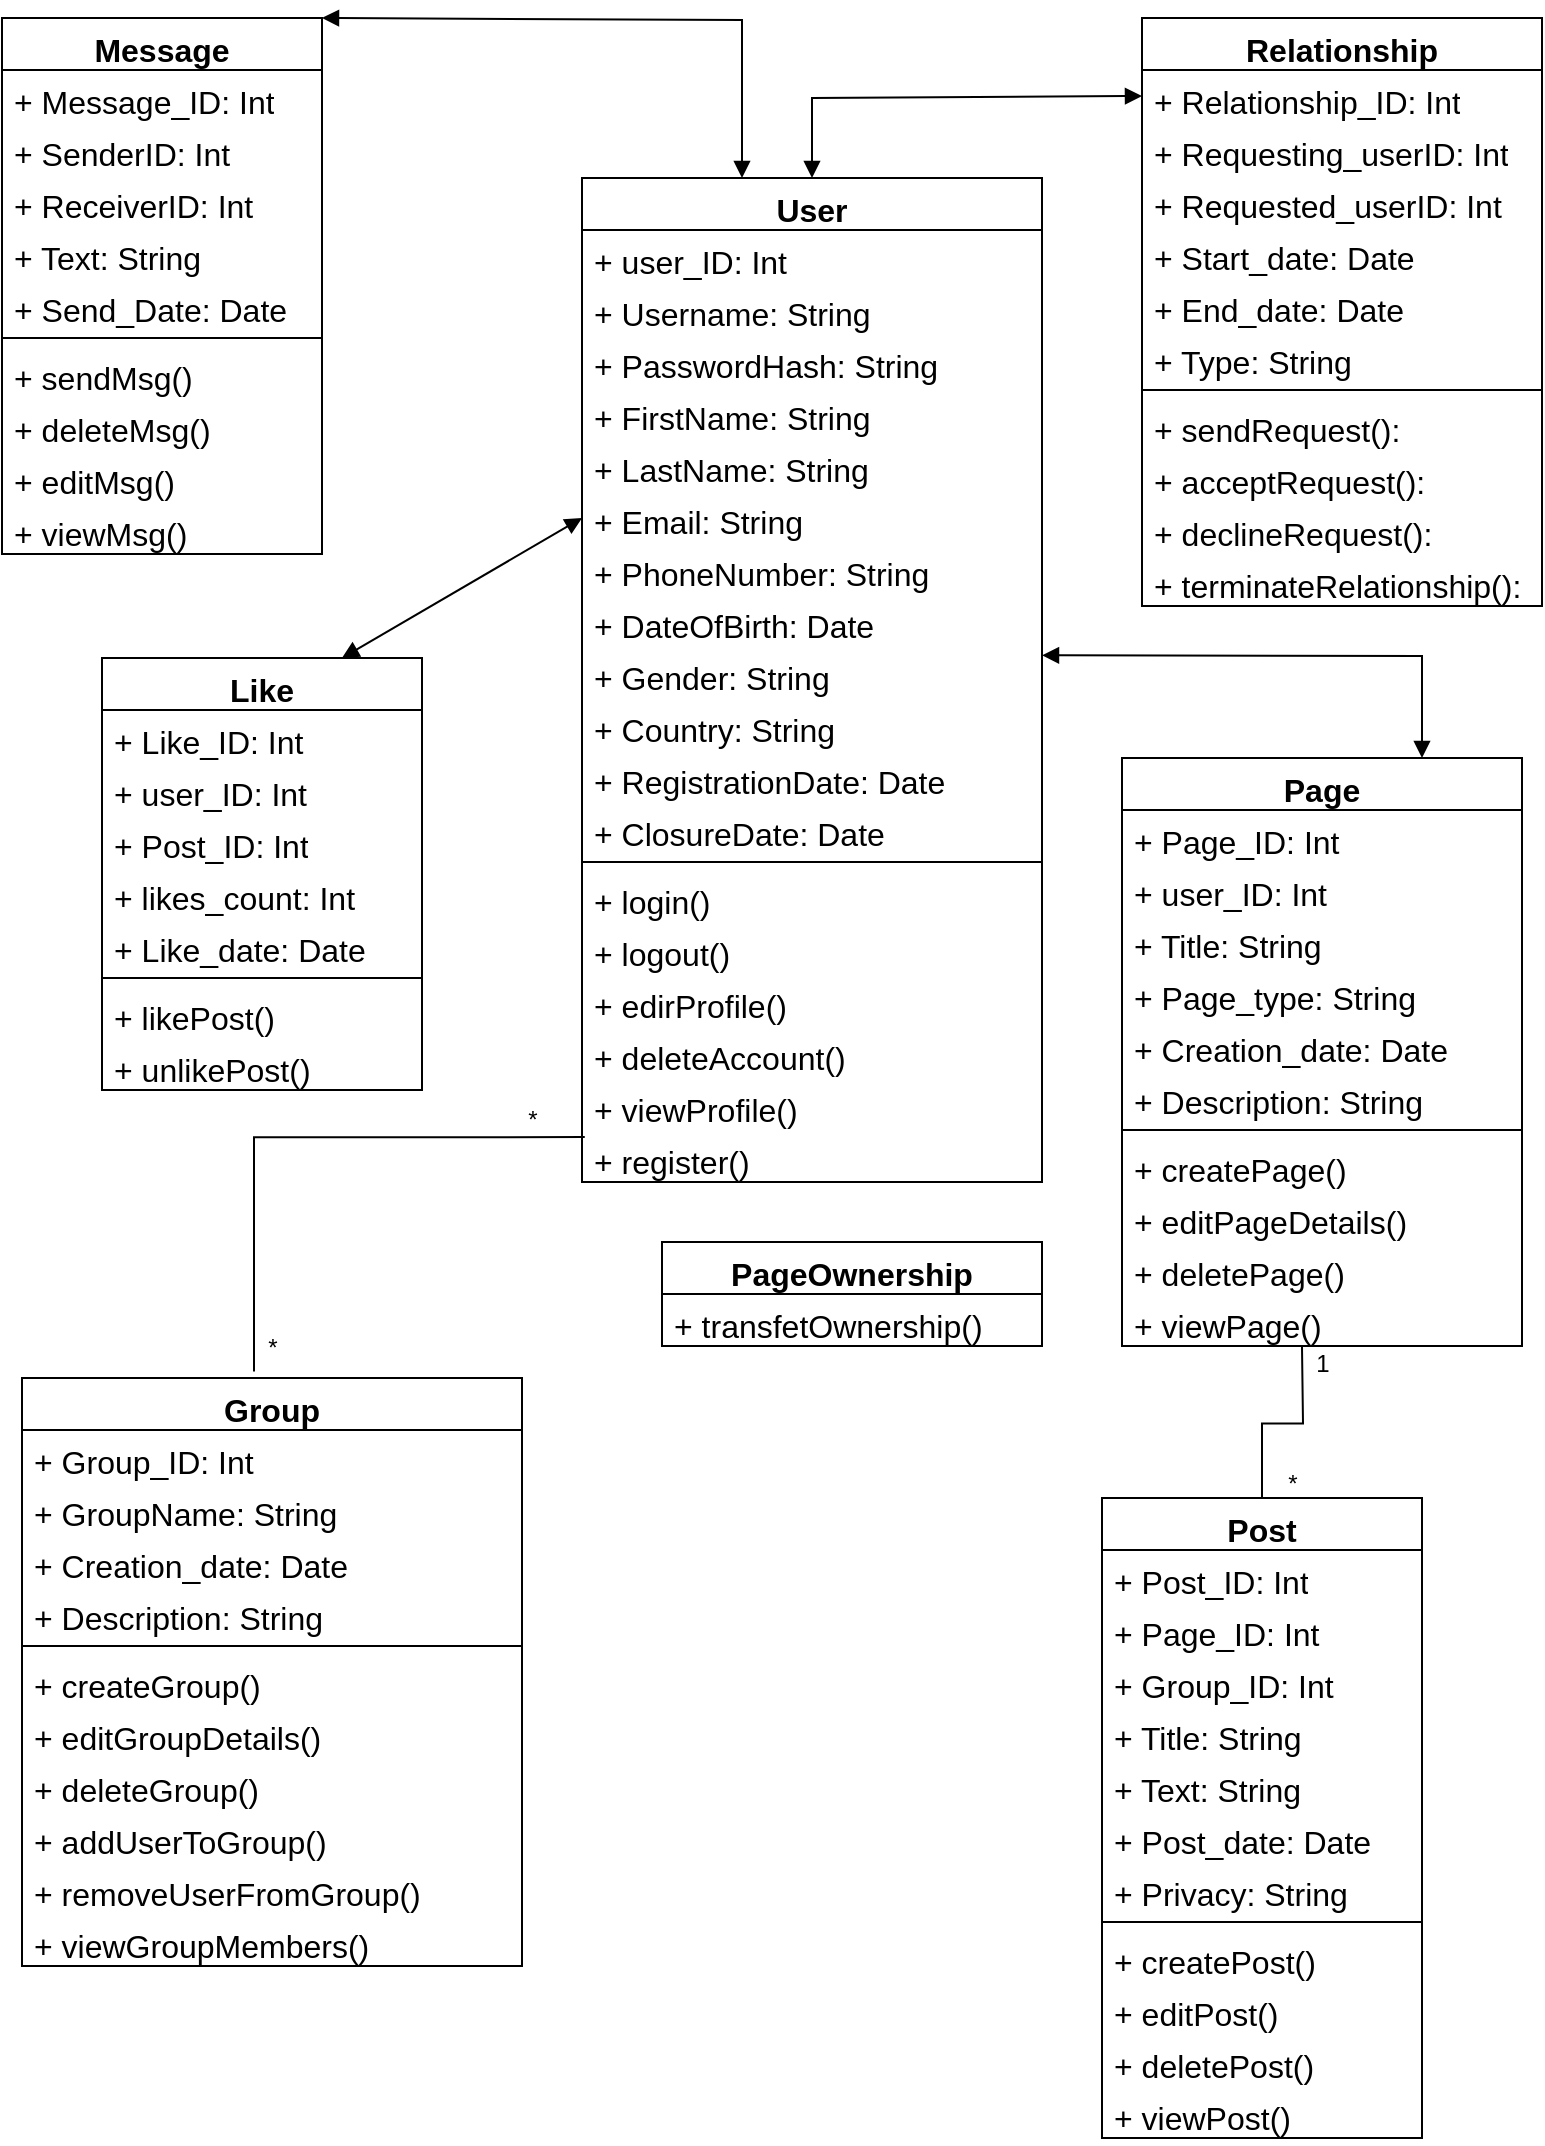 <mxfile version="22.0.8" type="github">
  <diagram id="C5RBs43oDa-KdzZeNtuy" name="Page-1">
    <mxGraphModel dx="1945" dy="887" grid="1" gridSize="10" guides="1" tooltips="1" connect="1" arrows="1" fold="1" page="1" pageScale="1" pageWidth="827" pageHeight="1169" math="0" shadow="0">
      <root>
        <mxCell id="WIyWlLk6GJQsqaUBKTNV-0" />
        <mxCell id="WIyWlLk6GJQsqaUBKTNV-1" parent="WIyWlLk6GJQsqaUBKTNV-0" />
        <mxCell id="ThRtHJyhrlgNvAOaj0hL-0" value="Message" style="swimlane;fontStyle=1;align=center;verticalAlign=top;childLayout=stackLayout;horizontal=1;startSize=26;horizontalStack=0;resizeParent=1;resizeParentMax=0;resizeLast=0;collapsible=1;marginBottom=0;whiteSpace=wrap;html=1;fontSize=16;" parent="WIyWlLk6GJQsqaUBKTNV-1" vertex="1">
          <mxGeometry x="30" y="40" width="160" height="268" as="geometry" />
        </mxCell>
        <mxCell id="ThRtHJyhrlgNvAOaj0hL-1" value="+ Message_ID: Int" style="text;strokeColor=none;fillColor=none;align=left;verticalAlign=top;spacingLeft=4;spacingRight=4;overflow=hidden;rotatable=0;points=[[0,0.5],[1,0.5]];portConstraint=eastwest;whiteSpace=wrap;html=1;fontSize=16;" parent="ThRtHJyhrlgNvAOaj0hL-0" vertex="1">
          <mxGeometry y="26" width="160" height="26" as="geometry" />
        </mxCell>
        <mxCell id="ThRtHJyhrlgNvAOaj0hL-35" value="+ SenderID: Int" style="text;strokeColor=none;fillColor=none;align=left;verticalAlign=top;spacingLeft=4;spacingRight=4;overflow=hidden;rotatable=0;points=[[0,0.5],[1,0.5]];portConstraint=eastwest;whiteSpace=wrap;html=1;fontSize=16;" parent="ThRtHJyhrlgNvAOaj0hL-0" vertex="1">
          <mxGeometry y="52" width="160" height="26" as="geometry" />
        </mxCell>
        <mxCell id="ThRtHJyhrlgNvAOaj0hL-36" value="+ ReceiverID: Int" style="text;strokeColor=none;fillColor=none;align=left;verticalAlign=top;spacingLeft=4;spacingRight=4;overflow=hidden;rotatable=0;points=[[0,0.5],[1,0.5]];portConstraint=eastwest;whiteSpace=wrap;html=1;fontSize=16;" parent="ThRtHJyhrlgNvAOaj0hL-0" vertex="1">
          <mxGeometry y="78" width="160" height="26" as="geometry" />
        </mxCell>
        <mxCell id="ThRtHJyhrlgNvAOaj0hL-38" value="+ Text: String" style="text;strokeColor=none;fillColor=none;align=left;verticalAlign=top;spacingLeft=4;spacingRight=4;overflow=hidden;rotatable=0;points=[[0,0.5],[1,0.5]];portConstraint=eastwest;whiteSpace=wrap;html=1;fontSize=16;" parent="ThRtHJyhrlgNvAOaj0hL-0" vertex="1">
          <mxGeometry y="104" width="160" height="26" as="geometry" />
        </mxCell>
        <mxCell id="ThRtHJyhrlgNvAOaj0hL-37" value="+ Send_Date: Date" style="text;strokeColor=none;fillColor=none;align=left;verticalAlign=top;spacingLeft=4;spacingRight=4;overflow=hidden;rotatable=0;points=[[0,0.5],[1,0.5]];portConstraint=eastwest;whiteSpace=wrap;html=1;fontSize=16;" parent="ThRtHJyhrlgNvAOaj0hL-0" vertex="1">
          <mxGeometry y="130" width="160" height="26" as="geometry" />
        </mxCell>
        <mxCell id="ThRtHJyhrlgNvAOaj0hL-2" value="" style="line;strokeWidth=1;fillColor=none;align=left;verticalAlign=middle;spacingTop=-1;spacingLeft=3;spacingRight=3;rotatable=0;labelPosition=right;points=[];portConstraint=eastwest;strokeColor=inherit;fontSize=16;" parent="ThRtHJyhrlgNvAOaj0hL-0" vertex="1">
          <mxGeometry y="156" width="160" height="8" as="geometry" />
        </mxCell>
        <mxCell id="ThRtHJyhrlgNvAOaj0hL-39" value="+ sendMsg()" style="text;strokeColor=none;fillColor=none;align=left;verticalAlign=top;spacingLeft=4;spacingRight=4;overflow=hidden;rotatable=0;points=[[0,0.5],[1,0.5]];portConstraint=eastwest;whiteSpace=wrap;html=1;fontSize=16;" parent="ThRtHJyhrlgNvAOaj0hL-0" vertex="1">
          <mxGeometry y="164" width="160" height="26" as="geometry" />
        </mxCell>
        <mxCell id="ThRtHJyhrlgNvAOaj0hL-40" value="+ deleteMsg()" style="text;strokeColor=none;fillColor=none;align=left;verticalAlign=top;spacingLeft=4;spacingRight=4;overflow=hidden;rotatable=0;points=[[0,0.5],[1,0.5]];portConstraint=eastwest;whiteSpace=wrap;html=1;fontSize=16;" parent="ThRtHJyhrlgNvAOaj0hL-0" vertex="1">
          <mxGeometry y="190" width="160" height="26" as="geometry" />
        </mxCell>
        <mxCell id="86ihuLmKKEzfIIMD_7gH-0" value="+ editMsg()" style="text;strokeColor=none;fillColor=none;align=left;verticalAlign=top;spacingLeft=4;spacingRight=4;overflow=hidden;rotatable=0;points=[[0,0.5],[1,0.5]];portConstraint=eastwest;whiteSpace=wrap;html=1;fontSize=16;" vertex="1" parent="ThRtHJyhrlgNvAOaj0hL-0">
          <mxGeometry y="216" width="160" height="26" as="geometry" />
        </mxCell>
        <mxCell id="ThRtHJyhrlgNvAOaj0hL-3" value="+ viewMsg()" style="text;strokeColor=none;fillColor=none;align=left;verticalAlign=top;spacingLeft=4;spacingRight=4;overflow=hidden;rotatable=0;points=[[0,0.5],[1,0.5]];portConstraint=eastwest;whiteSpace=wrap;html=1;fontSize=16;" parent="ThRtHJyhrlgNvAOaj0hL-0" vertex="1">
          <mxGeometry y="242" width="160" height="26" as="geometry" />
        </mxCell>
        <mxCell id="ThRtHJyhrlgNvAOaj0hL-4" value="Post" style="swimlane;fontStyle=1;align=center;verticalAlign=top;childLayout=stackLayout;horizontal=1;startSize=26;horizontalStack=0;resizeParent=1;resizeParentMax=0;resizeLast=0;collapsible=1;marginBottom=0;whiteSpace=wrap;html=1;fontSize=16;" parent="WIyWlLk6GJQsqaUBKTNV-1" vertex="1">
          <mxGeometry x="580" y="780" width="160" height="320" as="geometry" />
        </mxCell>
        <mxCell id="ThRtHJyhrlgNvAOaj0hL-5" value="+ Post_ID: Int" style="text;strokeColor=none;fillColor=none;align=left;verticalAlign=top;spacingLeft=4;spacingRight=4;overflow=hidden;rotatable=0;points=[[0,0.5],[1,0.5]];portConstraint=eastwest;whiteSpace=wrap;html=1;fontSize=16;" parent="ThRtHJyhrlgNvAOaj0hL-4" vertex="1">
          <mxGeometry y="26" width="160" height="26" as="geometry" />
        </mxCell>
        <mxCell id="86ihuLmKKEzfIIMD_7gH-53" value="+ Page_ID: Int" style="text;strokeColor=none;fillColor=none;align=left;verticalAlign=top;spacingLeft=4;spacingRight=4;overflow=hidden;rotatable=0;points=[[0,0.5],[1,0.5]];portConstraint=eastwest;whiteSpace=wrap;html=1;fontSize=16;" vertex="1" parent="ThRtHJyhrlgNvAOaj0hL-4">
          <mxGeometry y="52" width="160" height="26" as="geometry" />
        </mxCell>
        <mxCell id="86ihuLmKKEzfIIMD_7gH-55" value="+ Group_ID: Int" style="text;strokeColor=none;fillColor=none;align=left;verticalAlign=top;spacingLeft=4;spacingRight=4;overflow=hidden;rotatable=0;points=[[0,0.5],[1,0.5]];portConstraint=eastwest;whiteSpace=wrap;html=1;fontSize=16;" vertex="1" parent="ThRtHJyhrlgNvAOaj0hL-4">
          <mxGeometry y="78" width="160" height="26" as="geometry" />
        </mxCell>
        <mxCell id="86ihuLmKKEzfIIMD_7gH-54" value="+ Title: String" style="text;strokeColor=none;fillColor=none;align=left;verticalAlign=top;spacingLeft=4;spacingRight=4;overflow=hidden;rotatable=0;points=[[0,0.5],[1,0.5]];portConstraint=eastwest;whiteSpace=wrap;html=1;fontSize=16;" vertex="1" parent="ThRtHJyhrlgNvAOaj0hL-4">
          <mxGeometry y="104" width="160" height="26" as="geometry" />
        </mxCell>
        <mxCell id="86ihuLmKKEzfIIMD_7gH-52" value="+ Text: String" style="text;strokeColor=none;fillColor=none;align=left;verticalAlign=top;spacingLeft=4;spacingRight=4;overflow=hidden;rotatable=0;points=[[0,0.5],[1,0.5]];portConstraint=eastwest;whiteSpace=wrap;html=1;fontSize=16;" vertex="1" parent="ThRtHJyhrlgNvAOaj0hL-4">
          <mxGeometry y="130" width="160" height="26" as="geometry" />
        </mxCell>
        <mxCell id="86ihuLmKKEzfIIMD_7gH-51" value="+ Post_date: Date" style="text;strokeColor=none;fillColor=none;align=left;verticalAlign=top;spacingLeft=4;spacingRight=4;overflow=hidden;rotatable=0;points=[[0,0.5],[1,0.5]];portConstraint=eastwest;whiteSpace=wrap;html=1;fontSize=16;" vertex="1" parent="ThRtHJyhrlgNvAOaj0hL-4">
          <mxGeometry y="156" width="160" height="26" as="geometry" />
        </mxCell>
        <mxCell id="86ihuLmKKEzfIIMD_7gH-50" value="+ Privacy: String" style="text;strokeColor=none;fillColor=none;align=left;verticalAlign=top;spacingLeft=4;spacingRight=4;overflow=hidden;rotatable=0;points=[[0,0.5],[1,0.5]];portConstraint=eastwest;whiteSpace=wrap;html=1;fontSize=16;" vertex="1" parent="ThRtHJyhrlgNvAOaj0hL-4">
          <mxGeometry y="182" width="160" height="26" as="geometry" />
        </mxCell>
        <mxCell id="ThRtHJyhrlgNvAOaj0hL-6" value="" style="line;strokeWidth=1;fillColor=none;align=left;verticalAlign=middle;spacingTop=-1;spacingLeft=3;spacingRight=3;rotatable=0;labelPosition=right;points=[];portConstraint=eastwest;strokeColor=inherit;fontSize=16;" parent="ThRtHJyhrlgNvAOaj0hL-4" vertex="1">
          <mxGeometry y="208" width="160" height="8" as="geometry" />
        </mxCell>
        <mxCell id="86ihuLmKKEzfIIMD_7gH-56" value="+ createPost()" style="text;strokeColor=none;fillColor=none;align=left;verticalAlign=top;spacingLeft=4;spacingRight=4;overflow=hidden;rotatable=0;points=[[0,0.5],[1,0.5]];portConstraint=eastwest;whiteSpace=wrap;html=1;fontSize=16;" vertex="1" parent="ThRtHJyhrlgNvAOaj0hL-4">
          <mxGeometry y="216" width="160" height="26" as="geometry" />
        </mxCell>
        <mxCell id="86ihuLmKKEzfIIMD_7gH-58" value="+ editPost()" style="text;strokeColor=none;fillColor=none;align=left;verticalAlign=top;spacingLeft=4;spacingRight=4;overflow=hidden;rotatable=0;points=[[0,0.5],[1,0.5]];portConstraint=eastwest;whiteSpace=wrap;html=1;fontSize=16;" vertex="1" parent="ThRtHJyhrlgNvAOaj0hL-4">
          <mxGeometry y="242" width="160" height="26" as="geometry" />
        </mxCell>
        <mxCell id="86ihuLmKKEzfIIMD_7gH-57" value="+ deletePost()" style="text;strokeColor=none;fillColor=none;align=left;verticalAlign=top;spacingLeft=4;spacingRight=4;overflow=hidden;rotatable=0;points=[[0,0.5],[1,0.5]];portConstraint=eastwest;whiteSpace=wrap;html=1;fontSize=16;" vertex="1" parent="ThRtHJyhrlgNvAOaj0hL-4">
          <mxGeometry y="268" width="160" height="26" as="geometry" />
        </mxCell>
        <mxCell id="ThRtHJyhrlgNvAOaj0hL-7" value="+ viewPost()" style="text;strokeColor=none;fillColor=none;align=left;verticalAlign=top;spacingLeft=4;spacingRight=4;overflow=hidden;rotatable=0;points=[[0,0.5],[1,0.5]];portConstraint=eastwest;whiteSpace=wrap;html=1;fontSize=16;" parent="ThRtHJyhrlgNvAOaj0hL-4" vertex="1">
          <mxGeometry y="294" width="160" height="26" as="geometry" />
        </mxCell>
        <mxCell id="ThRtHJyhrlgNvAOaj0hL-8" value="User" style="swimlane;fontStyle=1;align=center;verticalAlign=top;childLayout=stackLayout;horizontal=1;startSize=26;horizontalStack=0;resizeParent=1;resizeParentMax=0;resizeLast=0;collapsible=1;marginBottom=0;whiteSpace=wrap;html=1;fontSize=16;" parent="WIyWlLk6GJQsqaUBKTNV-1" vertex="1">
          <mxGeometry x="320" y="120" width="230" height="502" as="geometry" />
        </mxCell>
        <mxCell id="ThRtHJyhrlgNvAOaj0hL-9" value="+ user_ID: Int" style="text;strokeColor=none;fillColor=none;align=left;verticalAlign=top;spacingLeft=4;spacingRight=4;overflow=hidden;rotatable=0;points=[[0,0.5],[1,0.5]];portConstraint=eastwest;whiteSpace=wrap;html=1;fontSize=16;" parent="ThRtHJyhrlgNvAOaj0hL-8" vertex="1">
          <mxGeometry y="26" width="230" height="26" as="geometry" />
        </mxCell>
        <mxCell id="86ihuLmKKEzfIIMD_7gH-1" value="+ Username: String" style="text;strokeColor=none;fillColor=none;align=left;verticalAlign=top;spacingLeft=4;spacingRight=4;overflow=hidden;rotatable=0;points=[[0,0.5],[1,0.5]];portConstraint=eastwest;whiteSpace=wrap;html=1;fontSize=16;" vertex="1" parent="ThRtHJyhrlgNvAOaj0hL-8">
          <mxGeometry y="52" width="230" height="26" as="geometry" />
        </mxCell>
        <mxCell id="86ihuLmKKEzfIIMD_7gH-4" value="+ PasswordHash: String" style="text;strokeColor=none;fillColor=none;align=left;verticalAlign=top;spacingLeft=4;spacingRight=4;overflow=hidden;rotatable=0;points=[[0,0.5],[1,0.5]];portConstraint=eastwest;whiteSpace=wrap;html=1;fontSize=16;" vertex="1" parent="ThRtHJyhrlgNvAOaj0hL-8">
          <mxGeometry y="78" width="230" height="26" as="geometry" />
        </mxCell>
        <mxCell id="86ihuLmKKEzfIIMD_7gH-6" value="+ FirstName: String" style="text;strokeColor=none;fillColor=none;align=left;verticalAlign=top;spacingLeft=4;spacingRight=4;overflow=hidden;rotatable=0;points=[[0,0.5],[1,0.5]];portConstraint=eastwest;whiteSpace=wrap;html=1;fontSize=16;" vertex="1" parent="ThRtHJyhrlgNvAOaj0hL-8">
          <mxGeometry y="104" width="230" height="26" as="geometry" />
        </mxCell>
        <mxCell id="86ihuLmKKEzfIIMD_7gH-9" value="+ LastName: String" style="text;strokeColor=none;fillColor=none;align=left;verticalAlign=top;spacingLeft=4;spacingRight=4;overflow=hidden;rotatable=0;points=[[0,0.5],[1,0.5]];portConstraint=eastwest;whiteSpace=wrap;html=1;fontSize=16;" vertex="1" parent="ThRtHJyhrlgNvAOaj0hL-8">
          <mxGeometry y="130" width="230" height="26" as="geometry" />
        </mxCell>
        <mxCell id="86ihuLmKKEzfIIMD_7gH-8" value="+ Email: String" style="text;strokeColor=none;fillColor=none;align=left;verticalAlign=top;spacingLeft=4;spacingRight=4;overflow=hidden;rotatable=0;points=[[0,0.5],[1,0.5]];portConstraint=eastwest;whiteSpace=wrap;html=1;fontSize=16;" vertex="1" parent="ThRtHJyhrlgNvAOaj0hL-8">
          <mxGeometry y="156" width="230" height="26" as="geometry" />
        </mxCell>
        <mxCell id="86ihuLmKKEzfIIMD_7gH-11" value="+ PhoneNumber: String" style="text;strokeColor=none;fillColor=none;align=left;verticalAlign=top;spacingLeft=4;spacingRight=4;overflow=hidden;rotatable=0;points=[[0,0.5],[1,0.5]];portConstraint=eastwest;whiteSpace=wrap;html=1;fontSize=16;" vertex="1" parent="ThRtHJyhrlgNvAOaj0hL-8">
          <mxGeometry y="182" width="230" height="26" as="geometry" />
        </mxCell>
        <mxCell id="86ihuLmKKEzfIIMD_7gH-7" value="+ DateOfBirth: Date" style="text;strokeColor=none;fillColor=none;align=left;verticalAlign=top;spacingLeft=4;spacingRight=4;overflow=hidden;rotatable=0;points=[[0,0.5],[1,0.5]];portConstraint=eastwest;whiteSpace=wrap;html=1;fontSize=16;" vertex="1" parent="ThRtHJyhrlgNvAOaj0hL-8">
          <mxGeometry y="208" width="230" height="26" as="geometry" />
        </mxCell>
        <mxCell id="86ihuLmKKEzfIIMD_7gH-5" value="+ Gender: String" style="text;strokeColor=none;fillColor=none;align=left;verticalAlign=top;spacingLeft=4;spacingRight=4;overflow=hidden;rotatable=0;points=[[0,0.5],[1,0.5]];portConstraint=eastwest;whiteSpace=wrap;html=1;fontSize=16;" vertex="1" parent="ThRtHJyhrlgNvAOaj0hL-8">
          <mxGeometry y="234" width="230" height="26" as="geometry" />
        </mxCell>
        <mxCell id="86ihuLmKKEzfIIMD_7gH-2" value="+ Country: String" style="text;strokeColor=none;fillColor=none;align=left;verticalAlign=top;spacingLeft=4;spacingRight=4;overflow=hidden;rotatable=0;points=[[0,0.5],[1,0.5]];portConstraint=eastwest;whiteSpace=wrap;html=1;fontSize=16;" vertex="1" parent="ThRtHJyhrlgNvAOaj0hL-8">
          <mxGeometry y="260" width="230" height="26" as="geometry" />
        </mxCell>
        <mxCell id="86ihuLmKKEzfIIMD_7gH-3" value="+ RegistrationDate: Date" style="text;strokeColor=none;fillColor=none;align=left;verticalAlign=top;spacingLeft=4;spacingRight=4;overflow=hidden;rotatable=0;points=[[0,0.5],[1,0.5]];portConstraint=eastwest;whiteSpace=wrap;html=1;fontSize=16;" vertex="1" parent="ThRtHJyhrlgNvAOaj0hL-8">
          <mxGeometry y="286" width="230" height="26" as="geometry" />
        </mxCell>
        <mxCell id="86ihuLmKKEzfIIMD_7gH-12" value="+ ClosureDate: Date" style="text;strokeColor=none;fillColor=none;align=left;verticalAlign=top;spacingLeft=4;spacingRight=4;overflow=hidden;rotatable=0;points=[[0,0.5],[1,0.5]];portConstraint=eastwest;whiteSpace=wrap;html=1;fontSize=16;" vertex="1" parent="ThRtHJyhrlgNvAOaj0hL-8">
          <mxGeometry y="312" width="230" height="26" as="geometry" />
        </mxCell>
        <mxCell id="ThRtHJyhrlgNvAOaj0hL-10" value="" style="line;strokeWidth=1;fillColor=none;align=left;verticalAlign=middle;spacingTop=-1;spacingLeft=3;spacingRight=3;rotatable=0;labelPosition=right;points=[];portConstraint=eastwest;strokeColor=inherit;fontSize=16;" parent="ThRtHJyhrlgNvAOaj0hL-8" vertex="1">
          <mxGeometry y="338" width="230" height="8" as="geometry" />
        </mxCell>
        <mxCell id="86ihuLmKKEzfIIMD_7gH-15" value="+ login()" style="text;strokeColor=none;fillColor=none;align=left;verticalAlign=top;spacingLeft=4;spacingRight=4;overflow=hidden;rotatable=0;points=[[0,0.5],[1,0.5]];portConstraint=eastwest;whiteSpace=wrap;html=1;fontSize=16;" vertex="1" parent="ThRtHJyhrlgNvAOaj0hL-8">
          <mxGeometry y="346" width="230" height="26" as="geometry" />
        </mxCell>
        <mxCell id="86ihuLmKKEzfIIMD_7gH-16" value="+ logout()" style="text;strokeColor=none;fillColor=none;align=left;verticalAlign=top;spacingLeft=4;spacingRight=4;overflow=hidden;rotatable=0;points=[[0,0.5],[1,0.5]];portConstraint=eastwest;whiteSpace=wrap;html=1;fontSize=16;" vertex="1" parent="ThRtHJyhrlgNvAOaj0hL-8">
          <mxGeometry y="372" width="230" height="26" as="geometry" />
        </mxCell>
        <mxCell id="86ihuLmKKEzfIIMD_7gH-17" value="+ edirProfile()" style="text;strokeColor=none;fillColor=none;align=left;verticalAlign=top;spacingLeft=4;spacingRight=4;overflow=hidden;rotatable=0;points=[[0,0.5],[1,0.5]];portConstraint=eastwest;whiteSpace=wrap;html=1;fontSize=16;" vertex="1" parent="ThRtHJyhrlgNvAOaj0hL-8">
          <mxGeometry y="398" width="230" height="26" as="geometry" />
        </mxCell>
        <mxCell id="86ihuLmKKEzfIIMD_7gH-14" value="+ deleteAccount()" style="text;strokeColor=none;fillColor=none;align=left;verticalAlign=top;spacingLeft=4;spacingRight=4;overflow=hidden;rotatable=0;points=[[0,0.5],[1,0.5]];portConstraint=eastwest;whiteSpace=wrap;html=1;fontSize=16;" vertex="1" parent="ThRtHJyhrlgNvAOaj0hL-8">
          <mxGeometry y="424" width="230" height="26" as="geometry" />
        </mxCell>
        <mxCell id="86ihuLmKKEzfIIMD_7gH-13" value="+ viewProfile()" style="text;strokeColor=none;fillColor=none;align=left;verticalAlign=top;spacingLeft=4;spacingRight=4;overflow=hidden;rotatable=0;points=[[0,0.5],[1,0.5]];portConstraint=eastwest;whiteSpace=wrap;html=1;fontSize=16;" vertex="1" parent="ThRtHJyhrlgNvAOaj0hL-8">
          <mxGeometry y="450" width="230" height="26" as="geometry" />
        </mxCell>
        <mxCell id="ThRtHJyhrlgNvAOaj0hL-11" value="+ register()" style="text;strokeColor=none;fillColor=none;align=left;verticalAlign=top;spacingLeft=4;spacingRight=4;overflow=hidden;rotatable=0;points=[[0,0.5],[1,0.5]];portConstraint=eastwest;whiteSpace=wrap;html=1;fontSize=16;" parent="ThRtHJyhrlgNvAOaj0hL-8" vertex="1">
          <mxGeometry y="476" width="230" height="26" as="geometry" />
        </mxCell>
        <mxCell id="ThRtHJyhrlgNvAOaj0hL-12" value="PageOwnership" style="swimlane;fontStyle=1;align=center;verticalAlign=top;childLayout=stackLayout;horizontal=1;startSize=26;horizontalStack=0;resizeParent=1;resizeParentMax=0;resizeLast=0;collapsible=1;marginBottom=0;whiteSpace=wrap;html=1;fontSize=16;" parent="WIyWlLk6GJQsqaUBKTNV-1" vertex="1">
          <mxGeometry x="360" y="652" width="190" height="52" as="geometry" />
        </mxCell>
        <mxCell id="ThRtHJyhrlgNvAOaj0hL-15" value="+ transfetOwnership()" style="text;strokeColor=none;fillColor=none;align=left;verticalAlign=top;spacingLeft=4;spacingRight=4;overflow=hidden;rotatable=0;points=[[0,0.5],[1,0.5]];portConstraint=eastwest;whiteSpace=wrap;html=1;fontSize=16;" parent="ThRtHJyhrlgNvAOaj0hL-12" vertex="1">
          <mxGeometry y="26" width="190" height="26" as="geometry" />
        </mxCell>
        <mxCell id="ThRtHJyhrlgNvAOaj0hL-16" value="Page" style="swimlane;fontStyle=1;align=center;verticalAlign=top;childLayout=stackLayout;horizontal=1;startSize=26;horizontalStack=0;resizeParent=1;resizeParentMax=0;resizeLast=0;collapsible=1;marginBottom=0;whiteSpace=wrap;html=1;fontSize=16;" parent="WIyWlLk6GJQsqaUBKTNV-1" vertex="1">
          <mxGeometry x="590" y="410" width="200" height="294" as="geometry" />
        </mxCell>
        <mxCell id="ThRtHJyhrlgNvAOaj0hL-17" value="+ Page_ID: Int" style="text;strokeColor=none;fillColor=none;align=left;verticalAlign=top;spacingLeft=4;spacingRight=4;overflow=hidden;rotatable=0;points=[[0,0.5],[1,0.5]];portConstraint=eastwest;whiteSpace=wrap;html=1;fontSize=16;" parent="ThRtHJyhrlgNvAOaj0hL-16" vertex="1">
          <mxGeometry y="26" width="200" height="26" as="geometry" />
        </mxCell>
        <mxCell id="86ihuLmKKEzfIIMD_7gH-27" value="+ user_ID: Int" style="text;strokeColor=none;fillColor=none;align=left;verticalAlign=top;spacingLeft=4;spacingRight=4;overflow=hidden;rotatable=0;points=[[0,0.5],[1,0.5]];portConstraint=eastwest;whiteSpace=wrap;html=1;fontSize=16;" vertex="1" parent="ThRtHJyhrlgNvAOaj0hL-16">
          <mxGeometry y="52" width="200" height="26" as="geometry" />
        </mxCell>
        <mxCell id="86ihuLmKKEzfIIMD_7gH-30" value="+ Title: String" style="text;strokeColor=none;fillColor=none;align=left;verticalAlign=top;spacingLeft=4;spacingRight=4;overflow=hidden;rotatable=0;points=[[0,0.5],[1,0.5]];portConstraint=eastwest;whiteSpace=wrap;html=1;fontSize=16;" vertex="1" parent="ThRtHJyhrlgNvAOaj0hL-16">
          <mxGeometry y="78" width="200" height="26" as="geometry" />
        </mxCell>
        <mxCell id="86ihuLmKKEzfIIMD_7gH-31" value="+ Page_type: String" style="text;strokeColor=none;fillColor=none;align=left;verticalAlign=top;spacingLeft=4;spacingRight=4;overflow=hidden;rotatable=0;points=[[0,0.5],[1,0.5]];portConstraint=eastwest;whiteSpace=wrap;html=1;fontSize=16;" vertex="1" parent="ThRtHJyhrlgNvAOaj0hL-16">
          <mxGeometry y="104" width="200" height="26" as="geometry" />
        </mxCell>
        <mxCell id="86ihuLmKKEzfIIMD_7gH-29" value="+ Creation_date: Date" style="text;strokeColor=none;fillColor=none;align=left;verticalAlign=top;spacingLeft=4;spacingRight=4;overflow=hidden;rotatable=0;points=[[0,0.5],[1,0.5]];portConstraint=eastwest;whiteSpace=wrap;html=1;fontSize=16;" vertex="1" parent="ThRtHJyhrlgNvAOaj0hL-16">
          <mxGeometry y="130" width="200" height="26" as="geometry" />
        </mxCell>
        <mxCell id="86ihuLmKKEzfIIMD_7gH-28" value="+ Description: String" style="text;strokeColor=none;fillColor=none;align=left;verticalAlign=top;spacingLeft=4;spacingRight=4;overflow=hidden;rotatable=0;points=[[0,0.5],[1,0.5]];portConstraint=eastwest;whiteSpace=wrap;html=1;fontSize=16;" vertex="1" parent="ThRtHJyhrlgNvAOaj0hL-16">
          <mxGeometry y="156" width="200" height="26" as="geometry" />
        </mxCell>
        <mxCell id="ThRtHJyhrlgNvAOaj0hL-18" value="" style="line;strokeWidth=1;fillColor=none;align=left;verticalAlign=middle;spacingTop=-1;spacingLeft=3;spacingRight=3;rotatable=0;labelPosition=right;points=[];portConstraint=eastwest;strokeColor=inherit;fontSize=16;" parent="ThRtHJyhrlgNvAOaj0hL-16" vertex="1">
          <mxGeometry y="182" width="200" height="8" as="geometry" />
        </mxCell>
        <mxCell id="86ihuLmKKEzfIIMD_7gH-32" value="+ createPage()" style="text;strokeColor=none;fillColor=none;align=left;verticalAlign=top;spacingLeft=4;spacingRight=4;overflow=hidden;rotatable=0;points=[[0,0.5],[1,0.5]];portConstraint=eastwest;whiteSpace=wrap;html=1;fontSize=16;" vertex="1" parent="ThRtHJyhrlgNvAOaj0hL-16">
          <mxGeometry y="190" width="200" height="26" as="geometry" />
        </mxCell>
        <mxCell id="86ihuLmKKEzfIIMD_7gH-34" value="+ editPageDetails()" style="text;strokeColor=none;fillColor=none;align=left;verticalAlign=top;spacingLeft=4;spacingRight=4;overflow=hidden;rotatable=0;points=[[0,0.5],[1,0.5]];portConstraint=eastwest;whiteSpace=wrap;html=1;fontSize=16;" vertex="1" parent="ThRtHJyhrlgNvAOaj0hL-16">
          <mxGeometry y="216" width="200" height="26" as="geometry" />
        </mxCell>
        <mxCell id="86ihuLmKKEzfIIMD_7gH-33" value="+ deletePage()" style="text;strokeColor=none;fillColor=none;align=left;verticalAlign=top;spacingLeft=4;spacingRight=4;overflow=hidden;rotatable=0;points=[[0,0.5],[1,0.5]];portConstraint=eastwest;whiteSpace=wrap;html=1;fontSize=16;" vertex="1" parent="ThRtHJyhrlgNvAOaj0hL-16">
          <mxGeometry y="242" width="200" height="26" as="geometry" />
        </mxCell>
        <mxCell id="ThRtHJyhrlgNvAOaj0hL-19" value="+ viewPage()" style="text;strokeColor=none;fillColor=none;align=left;verticalAlign=top;spacingLeft=4;spacingRight=4;overflow=hidden;rotatable=0;points=[[0,0.5],[1,0.5]];portConstraint=eastwest;whiteSpace=wrap;html=1;fontSize=16;" parent="ThRtHJyhrlgNvAOaj0hL-16" vertex="1">
          <mxGeometry y="268" width="200" height="26" as="geometry" />
        </mxCell>
        <mxCell id="ThRtHJyhrlgNvAOaj0hL-20" value="Relationship" style="swimlane;fontStyle=1;align=center;verticalAlign=top;childLayout=stackLayout;horizontal=1;startSize=26;horizontalStack=0;resizeParent=1;resizeParentMax=0;resizeLast=0;collapsible=1;marginBottom=0;whiteSpace=wrap;html=1;fontSize=16;" parent="WIyWlLk6GJQsqaUBKTNV-1" vertex="1">
          <mxGeometry x="600" y="40" width="200" height="294" as="geometry" />
        </mxCell>
        <mxCell id="86ihuLmKKEzfIIMD_7gH-19" value="+ Relationship_ID: Int" style="text;strokeColor=none;fillColor=none;align=left;verticalAlign=top;spacingLeft=4;spacingRight=4;overflow=hidden;rotatable=0;points=[[0,0.5],[1,0.5]];portConstraint=eastwest;whiteSpace=wrap;html=1;fontSize=16;" vertex="1" parent="ThRtHJyhrlgNvAOaj0hL-20">
          <mxGeometry y="26" width="200" height="26" as="geometry" />
        </mxCell>
        <mxCell id="86ihuLmKKEzfIIMD_7gH-18" value="+ Requesting_userID: Int" style="text;strokeColor=none;fillColor=none;align=left;verticalAlign=top;spacingLeft=4;spacingRight=4;overflow=hidden;rotatable=0;points=[[0,0.5],[1,0.5]];portConstraint=eastwest;whiteSpace=wrap;html=1;fontSize=16;" vertex="1" parent="ThRtHJyhrlgNvAOaj0hL-20">
          <mxGeometry y="52" width="200" height="26" as="geometry" />
        </mxCell>
        <mxCell id="86ihuLmKKEzfIIMD_7gH-20" value="+ Requested_userID: Int" style="text;strokeColor=none;fillColor=none;align=left;verticalAlign=top;spacingLeft=4;spacingRight=4;overflow=hidden;rotatable=0;points=[[0,0.5],[1,0.5]];portConstraint=eastwest;whiteSpace=wrap;html=1;fontSize=16;" vertex="1" parent="ThRtHJyhrlgNvAOaj0hL-20">
          <mxGeometry y="78" width="200" height="26" as="geometry" />
        </mxCell>
        <mxCell id="ThRtHJyhrlgNvAOaj0hL-21" value="+ Start_date: Date" style="text;strokeColor=none;fillColor=none;align=left;verticalAlign=top;spacingLeft=4;spacingRight=4;overflow=hidden;rotatable=0;points=[[0,0.5],[1,0.5]];portConstraint=eastwest;whiteSpace=wrap;html=1;fontSize=16;" parent="ThRtHJyhrlgNvAOaj0hL-20" vertex="1">
          <mxGeometry y="104" width="200" height="26" as="geometry" />
        </mxCell>
        <mxCell id="86ihuLmKKEzfIIMD_7gH-21" value="+ End_date: Date" style="text;strokeColor=none;fillColor=none;align=left;verticalAlign=top;spacingLeft=4;spacingRight=4;overflow=hidden;rotatable=0;points=[[0,0.5],[1,0.5]];portConstraint=eastwest;whiteSpace=wrap;html=1;fontSize=16;" vertex="1" parent="ThRtHJyhrlgNvAOaj0hL-20">
          <mxGeometry y="130" width="200" height="26" as="geometry" />
        </mxCell>
        <mxCell id="86ihuLmKKEzfIIMD_7gH-22" value="+ Type: String" style="text;strokeColor=none;fillColor=none;align=left;verticalAlign=top;spacingLeft=4;spacingRight=4;overflow=hidden;rotatable=0;points=[[0,0.5],[1,0.5]];portConstraint=eastwest;whiteSpace=wrap;html=1;fontSize=16;" vertex="1" parent="ThRtHJyhrlgNvAOaj0hL-20">
          <mxGeometry y="156" width="200" height="26" as="geometry" />
        </mxCell>
        <mxCell id="ThRtHJyhrlgNvAOaj0hL-22" value="" style="line;strokeWidth=1;fillColor=none;align=left;verticalAlign=middle;spacingTop=-1;spacingLeft=3;spacingRight=3;rotatable=0;labelPosition=right;points=[];portConstraint=eastwest;strokeColor=inherit;fontSize=16;" parent="ThRtHJyhrlgNvAOaj0hL-20" vertex="1">
          <mxGeometry y="182" width="200" height="8" as="geometry" />
        </mxCell>
        <mxCell id="86ihuLmKKEzfIIMD_7gH-23" value="+ sendRequest():" style="text;strokeColor=none;fillColor=none;align=left;verticalAlign=top;spacingLeft=4;spacingRight=4;overflow=hidden;rotatable=0;points=[[0,0.5],[1,0.5]];portConstraint=eastwest;whiteSpace=wrap;html=1;fontSize=16;" vertex="1" parent="ThRtHJyhrlgNvAOaj0hL-20">
          <mxGeometry y="190" width="200" height="26" as="geometry" />
        </mxCell>
        <mxCell id="86ihuLmKKEzfIIMD_7gH-25" value="+ acceptRequest():" style="text;strokeColor=none;fillColor=none;align=left;verticalAlign=top;spacingLeft=4;spacingRight=4;overflow=hidden;rotatable=0;points=[[0,0.5],[1,0.5]];portConstraint=eastwest;whiteSpace=wrap;html=1;fontSize=16;" vertex="1" parent="ThRtHJyhrlgNvAOaj0hL-20">
          <mxGeometry y="216" width="200" height="26" as="geometry" />
        </mxCell>
        <mxCell id="86ihuLmKKEzfIIMD_7gH-24" value="+ declineRequest():" style="text;strokeColor=none;fillColor=none;align=left;verticalAlign=top;spacingLeft=4;spacingRight=4;overflow=hidden;rotatable=0;points=[[0,0.5],[1,0.5]];portConstraint=eastwest;whiteSpace=wrap;html=1;fontSize=16;" vertex="1" parent="ThRtHJyhrlgNvAOaj0hL-20">
          <mxGeometry y="242" width="200" height="26" as="geometry" />
        </mxCell>
        <mxCell id="ThRtHJyhrlgNvAOaj0hL-23" value="+ terminateRelationship():" style="text;strokeColor=none;fillColor=none;align=left;verticalAlign=top;spacingLeft=4;spacingRight=4;overflow=hidden;rotatable=0;points=[[0,0.5],[1,0.5]];portConstraint=eastwest;whiteSpace=wrap;html=1;fontSize=16;" parent="ThRtHJyhrlgNvAOaj0hL-20" vertex="1">
          <mxGeometry y="268" width="200" height="26" as="geometry" />
        </mxCell>
        <mxCell id="ThRtHJyhrlgNvAOaj0hL-24" value="Group" style="swimlane;fontStyle=1;align=center;verticalAlign=top;childLayout=stackLayout;horizontal=1;startSize=26;horizontalStack=0;resizeParent=1;resizeParentMax=0;resizeLast=0;collapsible=1;marginBottom=0;whiteSpace=wrap;html=1;fontSize=16;" parent="WIyWlLk6GJQsqaUBKTNV-1" vertex="1">
          <mxGeometry x="40" y="720" width="250" height="294" as="geometry" />
        </mxCell>
        <mxCell id="86ihuLmKKEzfIIMD_7gH-40" value="+ Group_ID: Int" style="text;strokeColor=none;fillColor=none;align=left;verticalAlign=top;spacingLeft=4;spacingRight=4;overflow=hidden;rotatable=0;points=[[0,0.5],[1,0.5]];portConstraint=eastwest;whiteSpace=wrap;html=1;fontSize=16;" vertex="1" parent="ThRtHJyhrlgNvAOaj0hL-24">
          <mxGeometry y="26" width="250" height="26" as="geometry" />
        </mxCell>
        <mxCell id="86ihuLmKKEzfIIMD_7gH-41" value="+ GroupName: String" style="text;strokeColor=none;fillColor=none;align=left;verticalAlign=top;spacingLeft=4;spacingRight=4;overflow=hidden;rotatable=0;points=[[0,0.5],[1,0.5]];portConstraint=eastwest;whiteSpace=wrap;html=1;fontSize=16;" vertex="1" parent="ThRtHJyhrlgNvAOaj0hL-24">
          <mxGeometry y="52" width="250" height="26" as="geometry" />
        </mxCell>
        <mxCell id="86ihuLmKKEzfIIMD_7gH-43" value="+ Creation_date: Date" style="text;strokeColor=none;fillColor=none;align=left;verticalAlign=top;spacingLeft=4;spacingRight=4;overflow=hidden;rotatable=0;points=[[0,0.5],[1,0.5]];portConstraint=eastwest;whiteSpace=wrap;html=1;fontSize=16;" vertex="1" parent="ThRtHJyhrlgNvAOaj0hL-24">
          <mxGeometry y="78" width="250" height="26" as="geometry" />
        </mxCell>
        <mxCell id="ThRtHJyhrlgNvAOaj0hL-25" value="+ Description: String" style="text;strokeColor=none;fillColor=none;align=left;verticalAlign=top;spacingLeft=4;spacingRight=4;overflow=hidden;rotatable=0;points=[[0,0.5],[1,0.5]];portConstraint=eastwest;whiteSpace=wrap;html=1;fontSize=16;" parent="ThRtHJyhrlgNvAOaj0hL-24" vertex="1">
          <mxGeometry y="104" width="250" height="26" as="geometry" />
        </mxCell>
        <mxCell id="ThRtHJyhrlgNvAOaj0hL-26" value="" style="line;strokeWidth=1;fillColor=none;align=left;verticalAlign=middle;spacingTop=-1;spacingLeft=3;spacingRight=3;rotatable=0;labelPosition=right;points=[];portConstraint=eastwest;strokeColor=inherit;fontSize=16;" parent="ThRtHJyhrlgNvAOaj0hL-24" vertex="1">
          <mxGeometry y="130" width="250" height="8" as="geometry" />
        </mxCell>
        <mxCell id="86ihuLmKKEzfIIMD_7gH-45" value="+ createGroup()" style="text;strokeColor=none;fillColor=none;align=left;verticalAlign=top;spacingLeft=4;spacingRight=4;overflow=hidden;rotatable=0;points=[[0,0.5],[1,0.5]];portConstraint=eastwest;whiteSpace=wrap;html=1;fontSize=16;" vertex="1" parent="ThRtHJyhrlgNvAOaj0hL-24">
          <mxGeometry y="138" width="250" height="26" as="geometry" />
        </mxCell>
        <mxCell id="86ihuLmKKEzfIIMD_7gH-48" value="+ editGroupDetails()" style="text;strokeColor=none;fillColor=none;align=left;verticalAlign=top;spacingLeft=4;spacingRight=4;overflow=hidden;rotatable=0;points=[[0,0.5],[1,0.5]];portConstraint=eastwest;whiteSpace=wrap;html=1;fontSize=16;" vertex="1" parent="ThRtHJyhrlgNvAOaj0hL-24">
          <mxGeometry y="164" width="250" height="26" as="geometry" />
        </mxCell>
        <mxCell id="86ihuLmKKEzfIIMD_7gH-49" value="+ deleteGroup()" style="text;strokeColor=none;fillColor=none;align=left;verticalAlign=top;spacingLeft=4;spacingRight=4;overflow=hidden;rotatable=0;points=[[0,0.5],[1,0.5]];portConstraint=eastwest;whiteSpace=wrap;html=1;fontSize=16;" vertex="1" parent="ThRtHJyhrlgNvAOaj0hL-24">
          <mxGeometry y="190" width="250" height="26" as="geometry" />
        </mxCell>
        <mxCell id="86ihuLmKKEzfIIMD_7gH-47" value="+ addUserToGroup()" style="text;strokeColor=none;fillColor=none;align=left;verticalAlign=top;spacingLeft=4;spacingRight=4;overflow=hidden;rotatable=0;points=[[0,0.5],[1,0.5]];portConstraint=eastwest;whiteSpace=wrap;html=1;fontSize=16;" vertex="1" parent="ThRtHJyhrlgNvAOaj0hL-24">
          <mxGeometry y="216" width="250" height="26" as="geometry" />
        </mxCell>
        <mxCell id="86ihuLmKKEzfIIMD_7gH-46" value="+ removeUserFromGroup()" style="text;strokeColor=none;fillColor=none;align=left;verticalAlign=top;spacingLeft=4;spacingRight=4;overflow=hidden;rotatable=0;points=[[0,0.5],[1,0.5]];portConstraint=eastwest;whiteSpace=wrap;html=1;fontSize=16;" vertex="1" parent="ThRtHJyhrlgNvAOaj0hL-24">
          <mxGeometry y="242" width="250" height="26" as="geometry" />
        </mxCell>
        <mxCell id="ThRtHJyhrlgNvAOaj0hL-27" value="+ viewGroupMembers()" style="text;strokeColor=none;fillColor=none;align=left;verticalAlign=top;spacingLeft=4;spacingRight=4;overflow=hidden;rotatable=0;points=[[0,0.5],[1,0.5]];portConstraint=eastwest;whiteSpace=wrap;html=1;fontSize=16;" parent="ThRtHJyhrlgNvAOaj0hL-24" vertex="1">
          <mxGeometry y="268" width="250" height="26" as="geometry" />
        </mxCell>
        <mxCell id="ThRtHJyhrlgNvAOaj0hL-28" value="Like" style="swimlane;fontStyle=1;align=center;verticalAlign=top;childLayout=stackLayout;horizontal=1;startSize=26;horizontalStack=0;resizeParent=1;resizeParentMax=0;resizeLast=0;collapsible=1;marginBottom=0;whiteSpace=wrap;html=1;fontSize=16;" parent="WIyWlLk6GJQsqaUBKTNV-1" vertex="1">
          <mxGeometry x="80" y="360" width="160" height="216" as="geometry" />
        </mxCell>
        <mxCell id="86ihuLmKKEzfIIMD_7gH-35" value="+ Like_ID: Int" style="text;strokeColor=none;fillColor=none;align=left;verticalAlign=top;spacingLeft=4;spacingRight=4;overflow=hidden;rotatable=0;points=[[0,0.5],[1,0.5]];portConstraint=eastwest;whiteSpace=wrap;html=1;fontSize=16;" vertex="1" parent="ThRtHJyhrlgNvAOaj0hL-28">
          <mxGeometry y="26" width="160" height="26" as="geometry" />
        </mxCell>
        <mxCell id="86ihuLmKKEzfIIMD_7gH-37" value="+ user_ID: Int" style="text;strokeColor=none;fillColor=none;align=left;verticalAlign=top;spacingLeft=4;spacingRight=4;overflow=hidden;rotatable=0;points=[[0,0.5],[1,0.5]];portConstraint=eastwest;whiteSpace=wrap;html=1;fontSize=16;" vertex="1" parent="ThRtHJyhrlgNvAOaj0hL-28">
          <mxGeometry y="52" width="160" height="26" as="geometry" />
        </mxCell>
        <mxCell id="86ihuLmKKEzfIIMD_7gH-38" value="+ Post_ID: Int" style="text;strokeColor=none;fillColor=none;align=left;verticalAlign=top;spacingLeft=4;spacingRight=4;overflow=hidden;rotatable=0;points=[[0,0.5],[1,0.5]];portConstraint=eastwest;whiteSpace=wrap;html=1;fontSize=16;" vertex="1" parent="ThRtHJyhrlgNvAOaj0hL-28">
          <mxGeometry y="78" width="160" height="26" as="geometry" />
        </mxCell>
        <mxCell id="86ihuLmKKEzfIIMD_7gH-36" value="+ likes_count: Int" style="text;strokeColor=none;fillColor=none;align=left;verticalAlign=top;spacingLeft=4;spacingRight=4;overflow=hidden;rotatable=0;points=[[0,0.5],[1,0.5]];portConstraint=eastwest;whiteSpace=wrap;html=1;fontSize=16;" vertex="1" parent="ThRtHJyhrlgNvAOaj0hL-28">
          <mxGeometry y="104" width="160" height="26" as="geometry" />
        </mxCell>
        <mxCell id="ThRtHJyhrlgNvAOaj0hL-29" value="+ Like_date: Date" style="text;strokeColor=none;fillColor=none;align=left;verticalAlign=top;spacingLeft=4;spacingRight=4;overflow=hidden;rotatable=0;points=[[0,0.5],[1,0.5]];portConstraint=eastwest;whiteSpace=wrap;html=1;fontSize=16;" parent="ThRtHJyhrlgNvAOaj0hL-28" vertex="1">
          <mxGeometry y="130" width="160" height="26" as="geometry" />
        </mxCell>
        <mxCell id="ThRtHJyhrlgNvAOaj0hL-30" value="" style="line;strokeWidth=1;fillColor=none;align=left;verticalAlign=middle;spacingTop=-1;spacingLeft=3;spacingRight=3;rotatable=0;labelPosition=right;points=[];portConstraint=eastwest;strokeColor=inherit;fontSize=16;" parent="ThRtHJyhrlgNvAOaj0hL-28" vertex="1">
          <mxGeometry y="156" width="160" height="8" as="geometry" />
        </mxCell>
        <mxCell id="ThRtHJyhrlgNvAOaj0hL-31" value="+ likePost()" style="text;strokeColor=none;fillColor=none;align=left;verticalAlign=top;spacingLeft=4;spacingRight=4;overflow=hidden;rotatable=0;points=[[0,0.5],[1,0.5]];portConstraint=eastwest;whiteSpace=wrap;html=1;fontSize=16;" parent="ThRtHJyhrlgNvAOaj0hL-28" vertex="1">
          <mxGeometry y="164" width="160" height="26" as="geometry" />
        </mxCell>
        <mxCell id="86ihuLmKKEzfIIMD_7gH-39" value="+ unlikePost()" style="text;strokeColor=none;fillColor=none;align=left;verticalAlign=top;spacingLeft=4;spacingRight=4;overflow=hidden;rotatable=0;points=[[0,0.5],[1,0.5]];portConstraint=eastwest;whiteSpace=wrap;html=1;fontSize=16;" vertex="1" parent="ThRtHJyhrlgNvAOaj0hL-28">
          <mxGeometry y="190" width="160" height="26" as="geometry" />
        </mxCell>
        <mxCell id="86ihuLmKKEzfIIMD_7gH-61" value="" style="endArrow=block;startArrow=block;endFill=1;startFill=1;html=1;rounded=0;exitX=1;exitY=0;exitDx=0;exitDy=0;" edge="1" parent="WIyWlLk6GJQsqaUBKTNV-1" source="ThRtHJyhrlgNvAOaj0hL-0">
          <mxGeometry width="160" relative="1" as="geometry">
            <mxPoint x="260" y="550" as="sourcePoint" />
            <mxPoint x="400" y="120" as="targetPoint" />
            <Array as="points">
              <mxPoint x="400" y="41" />
            </Array>
          </mxGeometry>
        </mxCell>
        <mxCell id="86ihuLmKKEzfIIMD_7gH-64" value="" style="endArrow=block;startArrow=block;endFill=1;startFill=1;html=1;rounded=0;entryX=0;entryY=0.5;entryDx=0;entryDy=0;exitX=0.5;exitY=0;exitDx=0;exitDy=0;" edge="1" parent="WIyWlLk6GJQsqaUBKTNV-1" source="ThRtHJyhrlgNvAOaj0hL-8" target="86ihuLmKKEzfIIMD_7gH-19">
          <mxGeometry width="160" relative="1" as="geometry">
            <mxPoint x="550" y="390" as="sourcePoint" />
            <mxPoint x="710" y="390" as="targetPoint" />
            <Array as="points">
              <mxPoint x="435" y="80" />
            </Array>
          </mxGeometry>
        </mxCell>
        <mxCell id="86ihuLmKKEzfIIMD_7gH-66" value="" style="endArrow=block;startArrow=block;endFill=1;startFill=1;html=1;rounded=0;entryX=0.75;entryY=0;entryDx=0;entryDy=0;" edge="1" parent="WIyWlLk6GJQsqaUBKTNV-1" target="ThRtHJyhrlgNvAOaj0hL-16">
          <mxGeometry width="160" relative="1" as="geometry">
            <mxPoint x="550" y="358.67" as="sourcePoint" />
            <mxPoint x="710" y="358.67" as="targetPoint" />
            <Array as="points">
              <mxPoint x="740" y="359" />
            </Array>
          </mxGeometry>
        </mxCell>
        <mxCell id="86ihuLmKKEzfIIMD_7gH-67" value="" style="endArrow=block;startArrow=block;endFill=1;startFill=1;html=1;rounded=0;entryX=0;entryY=0.538;entryDx=0;entryDy=0;entryPerimeter=0;exitX=0.75;exitY=0;exitDx=0;exitDy=0;" edge="1" parent="WIyWlLk6GJQsqaUBKTNV-1" source="ThRtHJyhrlgNvAOaj0hL-28" target="86ihuLmKKEzfIIMD_7gH-8">
          <mxGeometry width="160" relative="1" as="geometry">
            <mxPoint x="150" y="360" as="sourcePoint" />
            <mxPoint x="310" y="360" as="targetPoint" />
            <Array as="points" />
          </mxGeometry>
        </mxCell>
        <mxCell id="86ihuLmKKEzfIIMD_7gH-70" value="" style="endArrow=none;html=1;edgeStyle=orthogonalEdgeStyle;rounded=0;entryX=0.006;entryY=0.137;entryDx=0;entryDy=0;entryPerimeter=0;exitX=0.464;exitY=-0.011;exitDx=0;exitDy=0;exitPerimeter=0;" edge="1" parent="WIyWlLk6GJQsqaUBKTNV-1" source="ThRtHJyhrlgNvAOaj0hL-24" target="ThRtHJyhrlgNvAOaj0hL-11">
          <mxGeometry relative="1" as="geometry">
            <mxPoint x="160" y="704" as="sourcePoint" />
            <mxPoint x="320" y="704" as="targetPoint" />
          </mxGeometry>
        </mxCell>
        <mxCell id="86ihuLmKKEzfIIMD_7gH-74" value="*" style="text;html=1;align=center;verticalAlign=middle;resizable=0;points=[];autosize=1;strokeColor=none;fillColor=none;" vertex="1" parent="WIyWlLk6GJQsqaUBKTNV-1">
          <mxGeometry x="280" y="576" width="30" height="30" as="geometry" />
        </mxCell>
        <mxCell id="86ihuLmKKEzfIIMD_7gH-75" value="*" style="text;html=1;align=center;verticalAlign=middle;resizable=0;points=[];autosize=1;strokeColor=none;fillColor=none;" vertex="1" parent="WIyWlLk6GJQsqaUBKTNV-1">
          <mxGeometry x="150" y="690" width="30" height="30" as="geometry" />
        </mxCell>
        <mxCell id="86ihuLmKKEzfIIMD_7gH-80" value="" style="endArrow=none;html=1;edgeStyle=orthogonalEdgeStyle;rounded=0;" edge="1" parent="WIyWlLk6GJQsqaUBKTNV-1" source="ThRtHJyhrlgNvAOaj0hL-4">
          <mxGeometry relative="1" as="geometry">
            <mxPoint x="520" y="704.47" as="sourcePoint" />
            <mxPoint x="680" y="704.47" as="targetPoint" />
          </mxGeometry>
        </mxCell>
        <mxCell id="86ihuLmKKEzfIIMD_7gH-83" value="1" style="text;html=1;align=center;verticalAlign=middle;resizable=0;points=[];autosize=1;strokeColor=none;fillColor=none;" vertex="1" parent="WIyWlLk6GJQsqaUBKTNV-1">
          <mxGeometry x="675" y="698" width="30" height="30" as="geometry" />
        </mxCell>
        <mxCell id="86ihuLmKKEzfIIMD_7gH-84" value="*" style="text;html=1;align=center;verticalAlign=middle;resizable=0;points=[];autosize=1;strokeColor=none;fillColor=none;" vertex="1" parent="WIyWlLk6GJQsqaUBKTNV-1">
          <mxGeometry x="660" y="758" width="30" height="30" as="geometry" />
        </mxCell>
      </root>
    </mxGraphModel>
  </diagram>
</mxfile>
